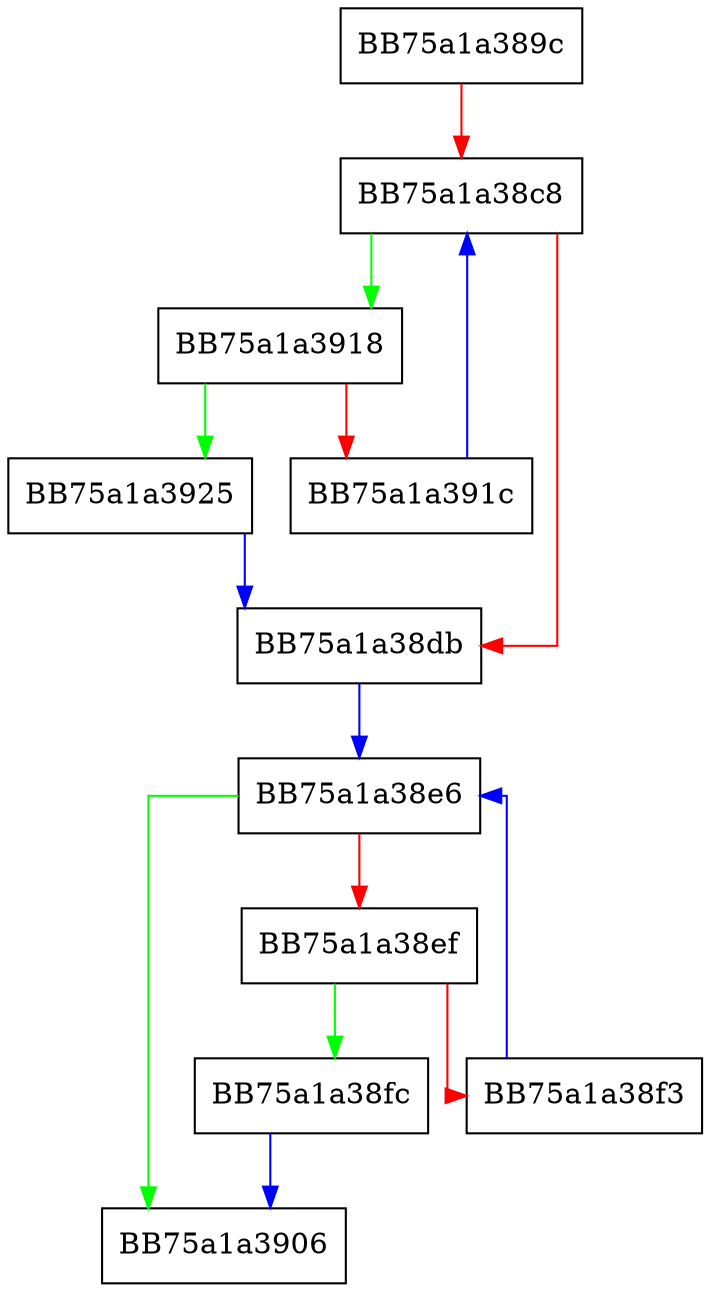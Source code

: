 digraph GetFastPathThreatIndex {
  node [shape="box"];
  graph [splines=ortho];
  BB75a1a389c -> BB75a1a38c8 [color="red"];
  BB75a1a38c8 -> BB75a1a3918 [color="green"];
  BB75a1a38c8 -> BB75a1a38db [color="red"];
  BB75a1a38db -> BB75a1a38e6 [color="blue"];
  BB75a1a38e6 -> BB75a1a3906 [color="green"];
  BB75a1a38e6 -> BB75a1a38ef [color="red"];
  BB75a1a38ef -> BB75a1a38fc [color="green"];
  BB75a1a38ef -> BB75a1a38f3 [color="red"];
  BB75a1a38f3 -> BB75a1a38e6 [color="blue"];
  BB75a1a38fc -> BB75a1a3906 [color="blue"];
  BB75a1a3918 -> BB75a1a3925 [color="green"];
  BB75a1a3918 -> BB75a1a391c [color="red"];
  BB75a1a391c -> BB75a1a38c8 [color="blue"];
  BB75a1a3925 -> BB75a1a38db [color="blue"];
}